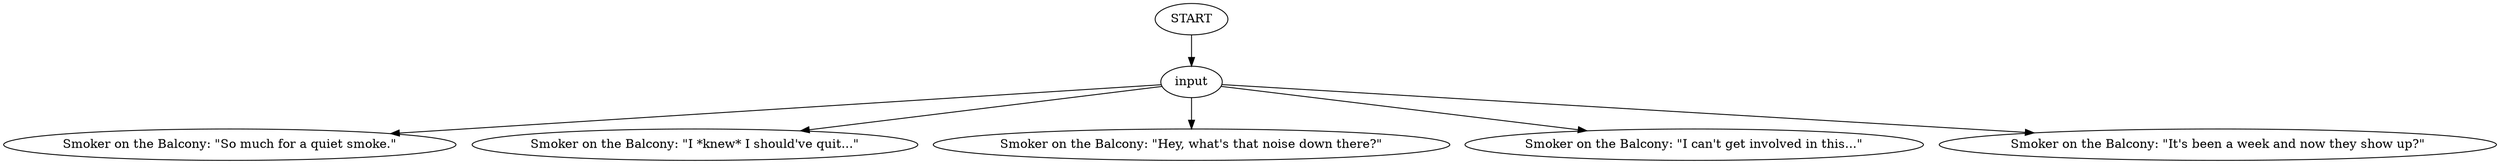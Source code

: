 # BACKYARD / SMOKER ON THE BALCONY barks balcony
# Barks on the balcony.
# ==================================================
digraph G {
	  0 [label="START"];
	  1 [label="input"];
	  2 [label="Smoker on the Balcony: \"So much for a quiet smoke.\""];
	  3 [label="Smoker on the Balcony: \"I *knew* I should've quit...\""];
	  4 [label="Smoker on the Balcony: \"Hey, what's that noise down there?\""];
	  5 [label="Smoker on the Balcony: \"I can't get involved in this...\""];
	  7 [label="Smoker on the Balcony: \"It's been a week and now they show up?\""];
	  0 -> 1
	  1 -> 2
	  1 -> 3
	  1 -> 4
	  1 -> 5
	  1 -> 7
}

